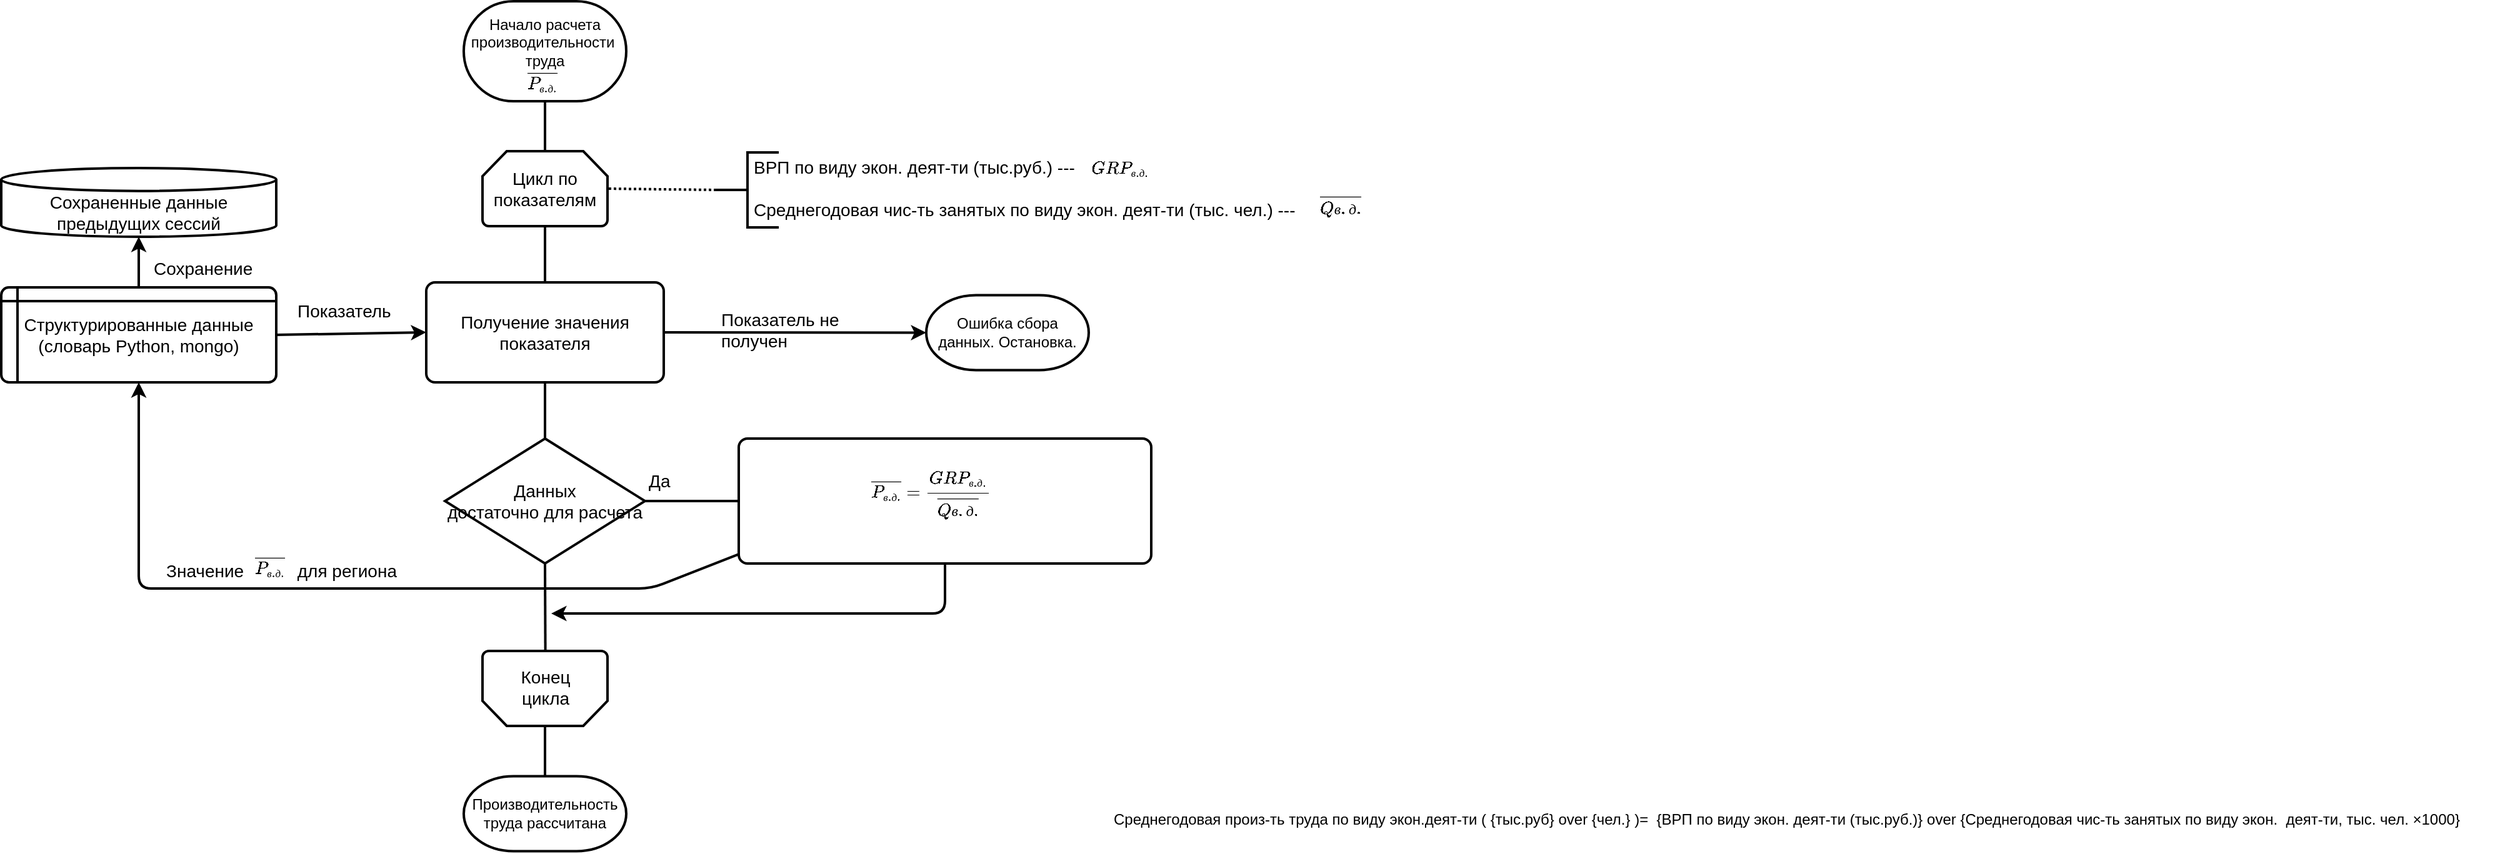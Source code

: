<mxfile version="11.0.7" type="device"><diagram id="pFpbIqvNBGlgNstZFFbw" name="Page-1"><mxGraphModel dx="2012" dy="641" grid="1" gridSize="10" guides="1" tooltips="1" connect="1" arrows="1" fold="1" page="1" pageScale="1" pageWidth="827" pageHeight="1169" math="1" shadow="0"><root><mxCell id="0"/><mxCell id="1" parent="0"/><mxCell id="JxfwijeBZ9hhMscocp7t-112" style="edgeStyle=none;rounded=1;orthogonalLoop=1;jettySize=auto;html=1;exitX=0.5;exitY=1;exitDx=0;exitDy=0;exitPerimeter=0;entryX=0.5;entryY=0;entryDx=0;entryDy=0;entryPerimeter=0;endArrow=none;endFill=0;strokeWidth=2;fontSize=14;" parent="1" source="JxfwijeBZ9hhMscocp7t-7" target="JxfwijeBZ9hhMscocp7t-97" edge="1"><mxGeometry relative="1" as="geometry"/></mxCell><mxCell id="JxfwijeBZ9hhMscocp7t-7" value="&lt;div&gt;Начало pасчетa производительности&amp;nbsp; труда&lt;br&gt;&lt;/div&gt;&lt;div&gt;&lt;br&gt;&lt;/div&gt;" style="strokeWidth=2;html=1;shape=mxgraph.flowchart.terminator;whiteSpace=wrap;" parent="1" vertex="1"><mxGeometry x="270" y="40" width="130" height="80" as="geometry"/></mxCell><mxCell id="JxfwijeBZ9hhMscocp7t-120" style="edgeStyle=none;rounded=1;orthogonalLoop=1;jettySize=auto;html=1;exitX=1;exitY=0.5;exitDx=0;exitDy=0;entryX=0;entryY=0.5;entryDx=0;entryDy=0;endArrow=classic;endFill=1;strokeWidth=2;fontSize=14;" parent="1" source="JxfwijeBZ9hhMscocp7t-60" target="JxfwijeBZ9hhMscocp7t-98" edge="1"><mxGeometry relative="1" as="geometry"/></mxCell><mxCell id="JxfwijeBZ9hhMscocp7t-121" style="edgeStyle=none;rounded=1;orthogonalLoop=1;jettySize=auto;html=1;exitX=0.5;exitY=0;exitDx=0;exitDy=0;entryX=0.5;entryY=1;entryDx=0;entryDy=0;entryPerimeter=0;endArrow=classic;endFill=1;strokeWidth=2;fontSize=14;" parent="1" source="JxfwijeBZ9hhMscocp7t-60" target="JxfwijeBZ9hhMscocp7t-81" edge="1"><mxGeometry relative="1" as="geometry"/></mxCell><mxCell id="JxfwijeBZ9hhMscocp7t-60" value="&lt;div&gt;Структурированные данные&lt;/div&gt;&lt;div&gt;(cловарь Python, mongo)&lt;br&gt;&lt;/div&gt;" style="shape=internalStorage;whiteSpace=wrap;html=1;dx=13;dy=11;rounded=1;arcSize=8;strokeWidth=2;shadow=0;glass=0;comic=0;fillColor=none;fontSize=14;" parent="1" vertex="1"><mxGeometry x="-100" y="269" width="220" height="76" as="geometry"/></mxCell><mxCell id="JxfwijeBZ9hhMscocp7t-62" value="&lt;div&gt;Производительность&lt;/div&gt;&lt;div&gt;труда рассчитана&lt;br&gt; &lt;/div&gt;" style="strokeWidth=2;html=1;shape=mxgraph.flowchart.terminator;whiteSpace=wrap;" parent="1" vertex="1"><mxGeometry x="270" y="660.214" width="130" height="60" as="geometry"/></mxCell><mxCell id="JxfwijeBZ9hhMscocp7t-81" value="Сохраненные данные предыдущих сессий" style="strokeWidth=2;html=1;shape=mxgraph.flowchart.database;whiteSpace=wrap;rounded=1;shadow=0;glass=0;comic=0;fillColor=none;fontSize=14;verticalAlign=bottom;" parent="1" vertex="1"><mxGeometry x="-100" y="173.5" width="220" height="55" as="geometry"/></mxCell><UserObject label="&lt;div&gt;ВРП по виду экон. деят-ти (тыс.руб.) --- &lt;br&gt;&lt;/div&gt;&lt;div&gt;&lt;br&gt;&lt;/div&gt;&lt;div&gt;Среднегодовая чис-ть занятых по виду экон. деят-ти (тыс. чел.) --- &lt;br&gt;&lt;/div&gt;" id="JxfwijeBZ9hhMscocp7t-95"><mxCell style="text;html=1;fontSize=14;" parent="1" vertex="1"><mxGeometry x="500" y="158" width="310" height="80" as="geometry"/></mxCell></UserObject><mxCell id="JxfwijeBZ9hhMscocp7t-127" style="edgeStyle=none;rounded=1;orthogonalLoop=1;jettySize=auto;html=1;exitX=0;exitY=0.5;exitDx=0;exitDy=0;exitPerimeter=0;entryX=1;entryY=0.5;entryDx=0;entryDy=0;entryPerimeter=0;endArrow=none;endFill=0;strokeWidth=2;fontSize=14;startArrow=none;startFill=0;dashed=1;dashPattern=1 1;" parent="1" source="JxfwijeBZ9hhMscocp7t-96" target="JxfwijeBZ9hhMscocp7t-97" edge="1"><mxGeometry relative="1" as="geometry"/></mxCell><mxCell id="JxfwijeBZ9hhMscocp7t-96" value="" style="strokeWidth=2;html=1;shape=mxgraph.flowchart.annotation_2;align=left;pointerEvents=1;rounded=1;shadow=0;glass=0;comic=0;fillColor=none;fontSize=14;" parent="1" vertex="1"><mxGeometry x="472" y="161" width="50" height="60" as="geometry"/></mxCell><mxCell id="JxfwijeBZ9hhMscocp7t-113" style="edgeStyle=none;rounded=1;orthogonalLoop=1;jettySize=auto;html=1;exitX=0.5;exitY=1;exitDx=0;exitDy=0;exitPerimeter=0;entryX=0.5;entryY=0;entryDx=0;entryDy=0;endArrow=none;endFill=0;strokeWidth=2;fontSize=14;" parent="1" source="JxfwijeBZ9hhMscocp7t-97" target="JxfwijeBZ9hhMscocp7t-98" edge="1"><mxGeometry relative="1" as="geometry"/></mxCell><mxCell id="JxfwijeBZ9hhMscocp7t-97" value="Цикл по показателям" style="strokeWidth=2;html=1;shape=mxgraph.flowchart.loop_limit;whiteSpace=wrap;rounded=1;shadow=0;glass=0;comic=0;fillColor=none;fontSize=14;" parent="1" vertex="1"><mxGeometry x="285" y="160" width="100" height="60" as="geometry"/></mxCell><mxCell id="JxfwijeBZ9hhMscocp7t-114" style="edgeStyle=none;rounded=1;orthogonalLoop=1;jettySize=auto;html=1;exitX=0.5;exitY=1;exitDx=0;exitDy=0;entryX=0.5;entryY=0;entryDx=0;entryDy=0;entryPerimeter=0;endArrow=none;endFill=0;strokeWidth=2;fontSize=14;" parent="1" source="JxfwijeBZ9hhMscocp7t-98" target="JxfwijeBZ9hhMscocp7t-99" edge="1"><mxGeometry relative="1" as="geometry"/></mxCell><mxCell id="JxfwijeBZ9hhMscocp7t-129" style="edgeStyle=none;rounded=1;orthogonalLoop=1;jettySize=auto;html=1;exitX=1;exitY=0.5;exitDx=0;exitDy=0;entryX=0;entryY=0.5;entryDx=0;entryDy=0;entryPerimeter=0;startArrow=none;startFill=0;endArrow=classic;endFill=1;strokeWidth=2;fontSize=14;" parent="1" source="JxfwijeBZ9hhMscocp7t-98" target="JxfwijeBZ9hhMscocp7t-128" edge="1"><mxGeometry relative="1" as="geometry"/></mxCell><mxCell id="JxfwijeBZ9hhMscocp7t-98" value="&lt;div&gt;Получение значения&lt;/div&gt;&lt;div&gt;показателя&lt;br&gt;&lt;/div&gt;" style="rounded=1;whiteSpace=wrap;html=1;absoluteArcSize=1;arcSize=14;strokeWidth=2;shadow=0;glass=0;comic=0;fillColor=none;fontSize=14;" parent="1" vertex="1"><mxGeometry x="240" y="265" width="190" height="80" as="geometry"/></mxCell><mxCell id="JxfwijeBZ9hhMscocp7t-115" style="edgeStyle=none;rounded=1;orthogonalLoop=1;jettySize=auto;html=1;exitX=1;exitY=0.5;exitDx=0;exitDy=0;exitPerimeter=0;entryX=0;entryY=0.5;entryDx=0;entryDy=0;endArrow=none;endFill=0;strokeWidth=2;fontSize=14;" parent="1" source="JxfwijeBZ9hhMscocp7t-99" target="JxfwijeBZ9hhMscocp7t-101" edge="1"><mxGeometry relative="1" as="geometry"/></mxCell><mxCell id="JxfwijeBZ9hhMscocp7t-117" style="edgeStyle=none;rounded=1;orthogonalLoop=1;jettySize=auto;html=1;exitX=0.5;exitY=1;exitDx=0;exitDy=0;exitPerimeter=0;endArrow=none;endFill=0;strokeWidth=2;fontSize=14;" parent="1" source="JxfwijeBZ9hhMscocp7t-99" edge="1"><mxGeometry relative="1" as="geometry"><mxPoint x="335.294" y="560" as="targetPoint"/></mxGeometry></mxCell><mxCell id="JxfwijeBZ9hhMscocp7t-99" value="&lt;div&gt;Данных &lt;br&gt;&lt;/div&gt;&lt;div&gt;достаточно для расчета&lt;/div&gt;" style="strokeWidth=2;html=1;shape=mxgraph.flowchart.decision;whiteSpace=wrap;rounded=1;shadow=0;glass=0;comic=0;fillColor=none;fontSize=14;" parent="1" vertex="1"><mxGeometry x="255" y="390" width="160" height="100" as="geometry"/></mxCell><mxCell id="JxfwijeBZ9hhMscocp7t-116" style="edgeStyle=none;rounded=1;orthogonalLoop=1;jettySize=auto;html=1;exitX=0.5;exitY=1;exitDx=0;exitDy=0;endArrow=classic;endFill=1;strokeWidth=2;fontSize=14;" parent="1" source="JxfwijeBZ9hhMscocp7t-101" edge="1"><mxGeometry relative="1" as="geometry"><mxPoint x="340" y="530" as="targetPoint"/><Array as="points"><mxPoint x="655" y="530"/></Array></mxGeometry></mxCell><mxCell id="JxfwijeBZ9hhMscocp7t-119" style="edgeStyle=none;rounded=1;orthogonalLoop=1;jettySize=auto;html=1;exitX=-0.001;exitY=0.927;exitDx=0;exitDy=0;entryX=0.5;entryY=1;entryDx=0;entryDy=0;endArrow=classic;endFill=1;strokeWidth=2;fontSize=14;exitPerimeter=0;" parent="1" source="JxfwijeBZ9hhMscocp7t-101" target="JxfwijeBZ9hhMscocp7t-60" edge="1"><mxGeometry relative="1" as="geometry"><Array as="points"><mxPoint x="420" y="510"/><mxPoint x="10" y="510"/></Array></mxGeometry></mxCell><mxCell id="JxfwijeBZ9hhMscocp7t-101" value="" style="rounded=1;whiteSpace=wrap;html=1;absoluteArcSize=1;arcSize=14;strokeWidth=2;shadow=0;glass=0;comic=0;fillColor=none;fontSize=14;" parent="1" vertex="1"><mxGeometry x="490" y="390" width="330" height="100" as="geometry"/></mxCell><mxCell id="JxfwijeBZ9hhMscocp7t-111" value="" style="group" parent="1" vertex="1" connectable="0"><mxGeometry x="285" y="560" width="100" height="60" as="geometry"/></mxCell><mxCell id="JxfwijeBZ9hhMscocp7t-109" value="" style="strokeWidth=2;html=1;shape=mxgraph.flowchart.loop_limit;whiteSpace=wrap;rounded=1;shadow=0;glass=0;comic=0;fillColor=none;fontSize=14;rotation=-180;" parent="JxfwijeBZ9hhMscocp7t-111" vertex="1"><mxGeometry width="100" height="60" as="geometry"/></mxCell><mxCell id="JxfwijeBZ9hhMscocp7t-110" value="&lt;div align=&quot;center&quot;&gt;Конец&lt;/div&gt;&lt;div align=&quot;center&quot;&gt;цикла&lt;br&gt;&lt;/div&gt;" style="text;html=1;resizable=0;points=[];autosize=1;align=center;verticalAlign=top;spacingTop=-4;fontSize=14;" parent="JxfwijeBZ9hhMscocp7t-111" vertex="1"><mxGeometry x="20" y="10" width="60" height="40" as="geometry"/></mxCell><mxCell id="JxfwijeBZ9hhMscocp7t-118" style="edgeStyle=none;rounded=1;orthogonalLoop=1;jettySize=auto;html=1;exitX=0.5;exitY=0;exitDx=0;exitDy=0;exitPerimeter=0;entryX=0.5;entryY=0;entryDx=0;entryDy=0;entryPerimeter=0;endArrow=none;endFill=0;strokeWidth=2;fontSize=14;" parent="1" source="JxfwijeBZ9hhMscocp7t-109" target="JxfwijeBZ9hhMscocp7t-62" edge="1"><mxGeometry relative="1" as="geometry"/></mxCell><mxCell id="JxfwijeBZ9hhMscocp7t-122" value="Значение&amp;nbsp;&amp;nbsp;&amp;nbsp;&amp;nbsp;&amp;nbsp;&amp;nbsp;&amp;nbsp;&amp;nbsp;&amp;nbsp;&amp;nbsp; для региона" style="text;html=1;resizable=0;points=[];autosize=1;align=left;verticalAlign=top;spacingTop=-4;fontSize=14;" parent="1" vertex="1"><mxGeometry x="30" y="485" width="210" height="20" as="geometry"/></mxCell><mxCell id="JxfwijeBZ9hhMscocp7t-124" value="Сохранение" style="text;html=1;resizable=0;points=[];autosize=1;align=left;verticalAlign=top;spacingTop=-4;fontSize=14;" parent="1" vertex="1"><mxGeometry x="20" y="243" width="100" height="20" as="geometry"/></mxCell><mxCell id="JxfwijeBZ9hhMscocp7t-125" value="Показатель" style="text;html=1;resizable=0;points=[];autosize=1;align=left;verticalAlign=top;spacingTop=-4;fontSize=14;" parent="1" vertex="1"><mxGeometry x="135" y="277" width="90" height="20" as="geometry"/></mxCell><mxCell id="JxfwijeBZ9hhMscocp7t-126" value="Да" style="text;html=1;resizable=0;points=[];autosize=1;align=left;verticalAlign=top;spacingTop=-4;fontSize=14;" parent="1" vertex="1"><mxGeometry x="416" y="413" width="30" height="20" as="geometry"/></mxCell><mxCell id="JxfwijeBZ9hhMscocp7t-128" value="Ошибка сбора данных. Остановка." style="strokeWidth=2;html=1;shape=mxgraph.flowchart.terminator;whiteSpace=wrap;" parent="1" vertex="1"><mxGeometry x="640" y="275.214" width="130" height="60" as="geometry"/></mxCell><mxCell id="JxfwijeBZ9hhMscocp7t-130" value="&lt;div&gt;Показатель не&lt;/div&gt;&lt;div&gt;получен&lt;br&gt;&lt;/div&gt;" style="text;html=1;resizable=0;points=[];autosize=1;align=left;verticalAlign=top;spacingTop=-4;fontSize=14;" parent="1" vertex="1"><mxGeometry x="474" y="284" width="110" height="40" as="geometry"/></mxCell><mxCell id="mMz3e8jruRG55K2BbkiF-1" value="$$\overline {P_{в.д.}} =&amp;nbsp; \frac{GRP_{в.д.}}{\overline{Q{в.д.}}}$$" style="text;html=1;resizable=0;points=[];autosize=1;align=left;verticalAlign=top;spacingTop=-4;" vertex="1" parent="1"><mxGeometry x="594" y="401" width="350" height="20" as="geometry"/></mxCell><mxCell id="mMz3e8jruRG55K2BbkiF-3" value="Среднегодовая произ-ть труда по виду экон.деят-ти ( {тыс.руб} over {чел.} )=&amp;nbsp; {ВРП по виду экон. деят-ти (тыс.руб.)} over {Среднегодовая чис-ть занятых по виду экон.&amp;nbsp; деят-ти, тыс. чел. ×1000}" style="text;html=1;resizable=0;points=[];autosize=1;align=left;verticalAlign=top;spacingTop=-4;" vertex="1" parent="1"><mxGeometry x="788" y="685" width="1110" height="20" as="geometry"/></mxCell><mxCell id="mMz3e8jruRG55K2BbkiF-4" value="$$GRP_{в.д.}$$" style="text;html=1;resizable=0;points=[];autosize=1;align=left;verticalAlign=top;spacingTop=-4;" vertex="1" parent="1"><mxGeometry x="770" y="152" width="100" height="20" as="geometry"/></mxCell><mxCell id="mMz3e8jruRG55K2BbkiF-5" value="$$\overline{Q{в.д.}}$$" style="text;html=1;resizable=0;points=[];autosize=1;align=left;verticalAlign=top;spacingTop=-4;" vertex="1" parent="1"><mxGeometry x="953" y="180" width="130" height="20" as="geometry"/></mxCell><mxCell id="mMz3e8jruRG55K2BbkiF-6" value="$$\overline {P_{в.д.}}$$" style="text;html=1;resizable=0;points=[];autosize=1;align=left;verticalAlign=top;spacingTop=-4;" vertex="1" parent="1"><mxGeometry x="319" y="81" width="140" height="20" as="geometry"/></mxCell><mxCell id="mMz3e8jruRG55K2BbkiF-7" value="$$\overline {P_{в.д.}}$$" style="text;html=1;resizable=0;points=[];autosize=1;align=left;verticalAlign=top;spacingTop=-4;" vertex="1" parent="1"><mxGeometry x="101" y="469" width="140" height="20" as="geometry"/></mxCell></root></mxGraphModel></diagram></mxfile>